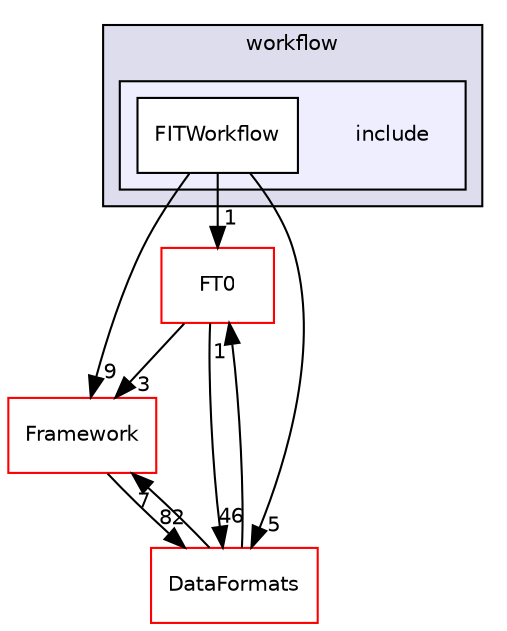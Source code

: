 digraph "/home/travis/build/AliceO2Group/AliceO2/Detectors/FIT/workflow/include" {
  bgcolor=transparent;
  compound=true
  node [ fontsize="10", fontname="Helvetica"];
  edge [ labelfontsize="10", labelfontname="Helvetica"];
  subgraph clusterdir_5ce6e9398434f08eb70f7bcae577b527 {
    graph [ bgcolor="#ddddee", pencolor="black", label="workflow" fontname="Helvetica", fontsize="10", URL="dir_5ce6e9398434f08eb70f7bcae577b527.html"]
  subgraph clusterdir_821e2ae7ea1fb320b002238173d2a934 {
    graph [ bgcolor="#eeeeff", pencolor="black", label="" URL="dir_821e2ae7ea1fb320b002238173d2a934.html"];
    dir_821e2ae7ea1fb320b002238173d2a934 [shape=plaintext label="include"];
    dir_de8e345c8337811d6b8b6469e5a5270c [shape=box label="FITWorkflow" color="black" fillcolor="white" style="filled" URL="dir_de8e345c8337811d6b8b6469e5a5270c.html"];
  }
  }
  dir_732f729910dd598014f768fa2866f334 [shape=box label="FT0" color="red" URL="dir_732f729910dd598014f768fa2866f334.html"];
  dir_bcbb2cf9a3d3d83e5515c82071a07177 [shape=box label="Framework" color="red" URL="dir_bcbb2cf9a3d3d83e5515c82071a07177.html"];
  dir_2171f7ec022c5423887b07c69b2f5b48 [shape=box label="DataFormats" color="red" URL="dir_2171f7ec022c5423887b07c69b2f5b48.html"];
  dir_de8e345c8337811d6b8b6469e5a5270c->dir_732f729910dd598014f768fa2866f334 [headlabel="1", labeldistance=1.5 headhref="dir_000393_000288.html"];
  dir_de8e345c8337811d6b8b6469e5a5270c->dir_bcbb2cf9a3d3d83e5515c82071a07177 [headlabel="9", labeldistance=1.5 headhref="dir_000393_000013.html"];
  dir_de8e345c8337811d6b8b6469e5a5270c->dir_2171f7ec022c5423887b07c69b2f5b48 [headlabel="5", labeldistance=1.5 headhref="dir_000393_000076.html"];
  dir_732f729910dd598014f768fa2866f334->dir_bcbb2cf9a3d3d83e5515c82071a07177 [headlabel="3", labeldistance=1.5 headhref="dir_000288_000013.html"];
  dir_732f729910dd598014f768fa2866f334->dir_2171f7ec022c5423887b07c69b2f5b48 [headlabel="46", labeldistance=1.5 headhref="dir_000288_000076.html"];
  dir_bcbb2cf9a3d3d83e5515c82071a07177->dir_2171f7ec022c5423887b07c69b2f5b48 [headlabel="82", labeldistance=1.5 headhref="dir_000013_000076.html"];
  dir_2171f7ec022c5423887b07c69b2f5b48->dir_732f729910dd598014f768fa2866f334 [headlabel="1", labeldistance=1.5 headhref="dir_000076_000288.html"];
  dir_2171f7ec022c5423887b07c69b2f5b48->dir_bcbb2cf9a3d3d83e5515c82071a07177 [headlabel="7", labeldistance=1.5 headhref="dir_000076_000013.html"];
}
